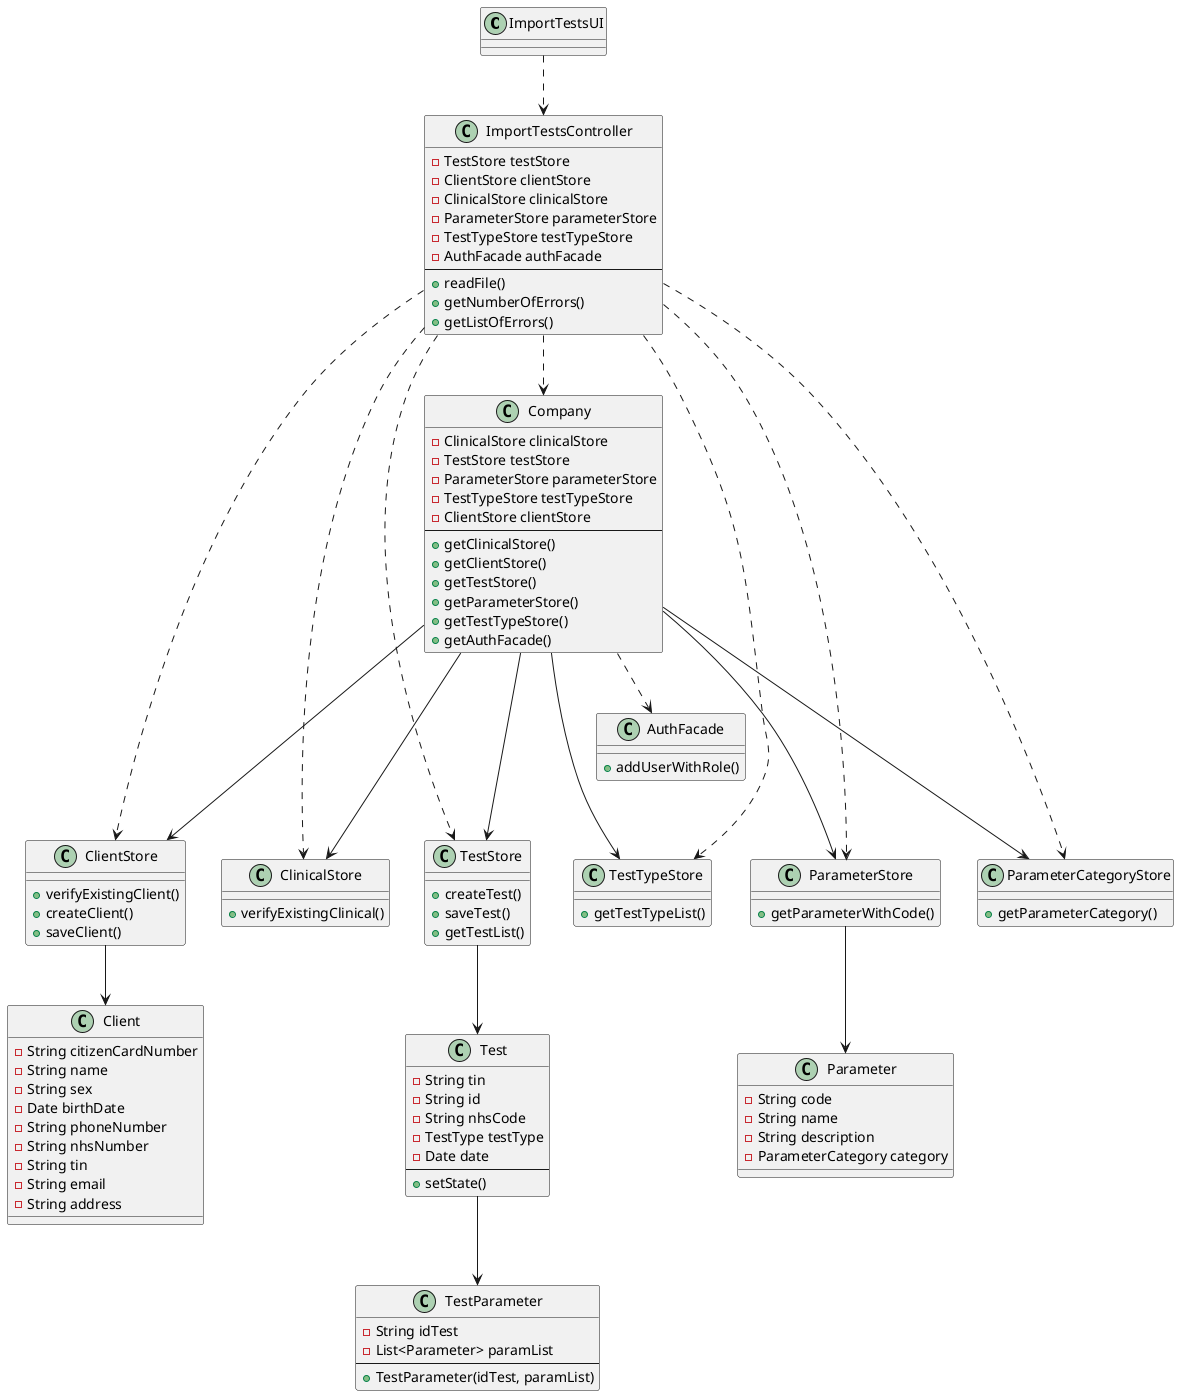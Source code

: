 @startuml
top to bottom direction

class ImportTestsUI {

}

class ImportTestsController {
-TestStore testStore
-ClientStore clientStore
-ClinicalStore clinicalStore
-ParameterStore parameterStore
-TestTypeStore testTypeStore
-AuthFacade authFacade
--
+readFile()
+getNumberOfErrors()
+getListOfErrors()
}

class TestStore {
+createTest()
+saveTest()
+getTestList()
}

class TestParameter {
    -String idTest
    -List<Parameter> paramList
    --
    +TestParameter(idTest, paramList)
}

class ClientStore {
+verifyExistingClient()
+createClient()
+saveClient()
}

class Parameter {
  -String code
  -String name
  -String description
  -ParameterCategory category
}

class ClinicalStore {
+verifyExistingClinical()
}

class AuthFacade {
    +addUserWithRole()
}

class Test {
-String tin
-String id
-String nhsCode
-TestType testType
-Date date
--
+setState()
}

class TestTypeStore {
+getTestTypeList()
}

class Client {
-String citizenCardNumber
-String name
-String sex
-Date birthDate
-String phoneNumber
-String nhsNumber
-String tin
-String email
-String address
}

class Company {
-ClinicalStore clinicalStore
-TestStore testStore
-ParameterStore parameterStore
-TestTypeStore testTypeStore
-ClientStore clientStore
--
+getClinicalStore()
+getClientStore()
+getTestStore()
+getParameterStore()
+getTestTypeStore()
+getAuthFacade()
}
class ParameterCategoryStore {
    +getParameterCategory()
}

class ParameterStore {
+getParameterWithCode()
}

ImportTestsUI ..> ImportTestsController
ImportTestsController ..> Company
ImportTestsController ..> ClientStore
ImportTestsController ..> ParameterCategoryStore
ImportTestsController ..> TestTypeStore
ImportTestsController ..> ClinicalStore
ImportTestsController ..> ParameterStore
ImportTestsController ..> TestStore
Company ---> ClientStore
Company ---> ClinicalStore
Company ---> TestStore
Company ---> ParameterStore
Company ---> TestTypeStore
ParameterStore --> Parameter
Company ---> ParameterCategoryStore
TestStore --> Test
Test --> TestParameter
ClientStore --> Client
Company ..> AuthFacade

@enduml